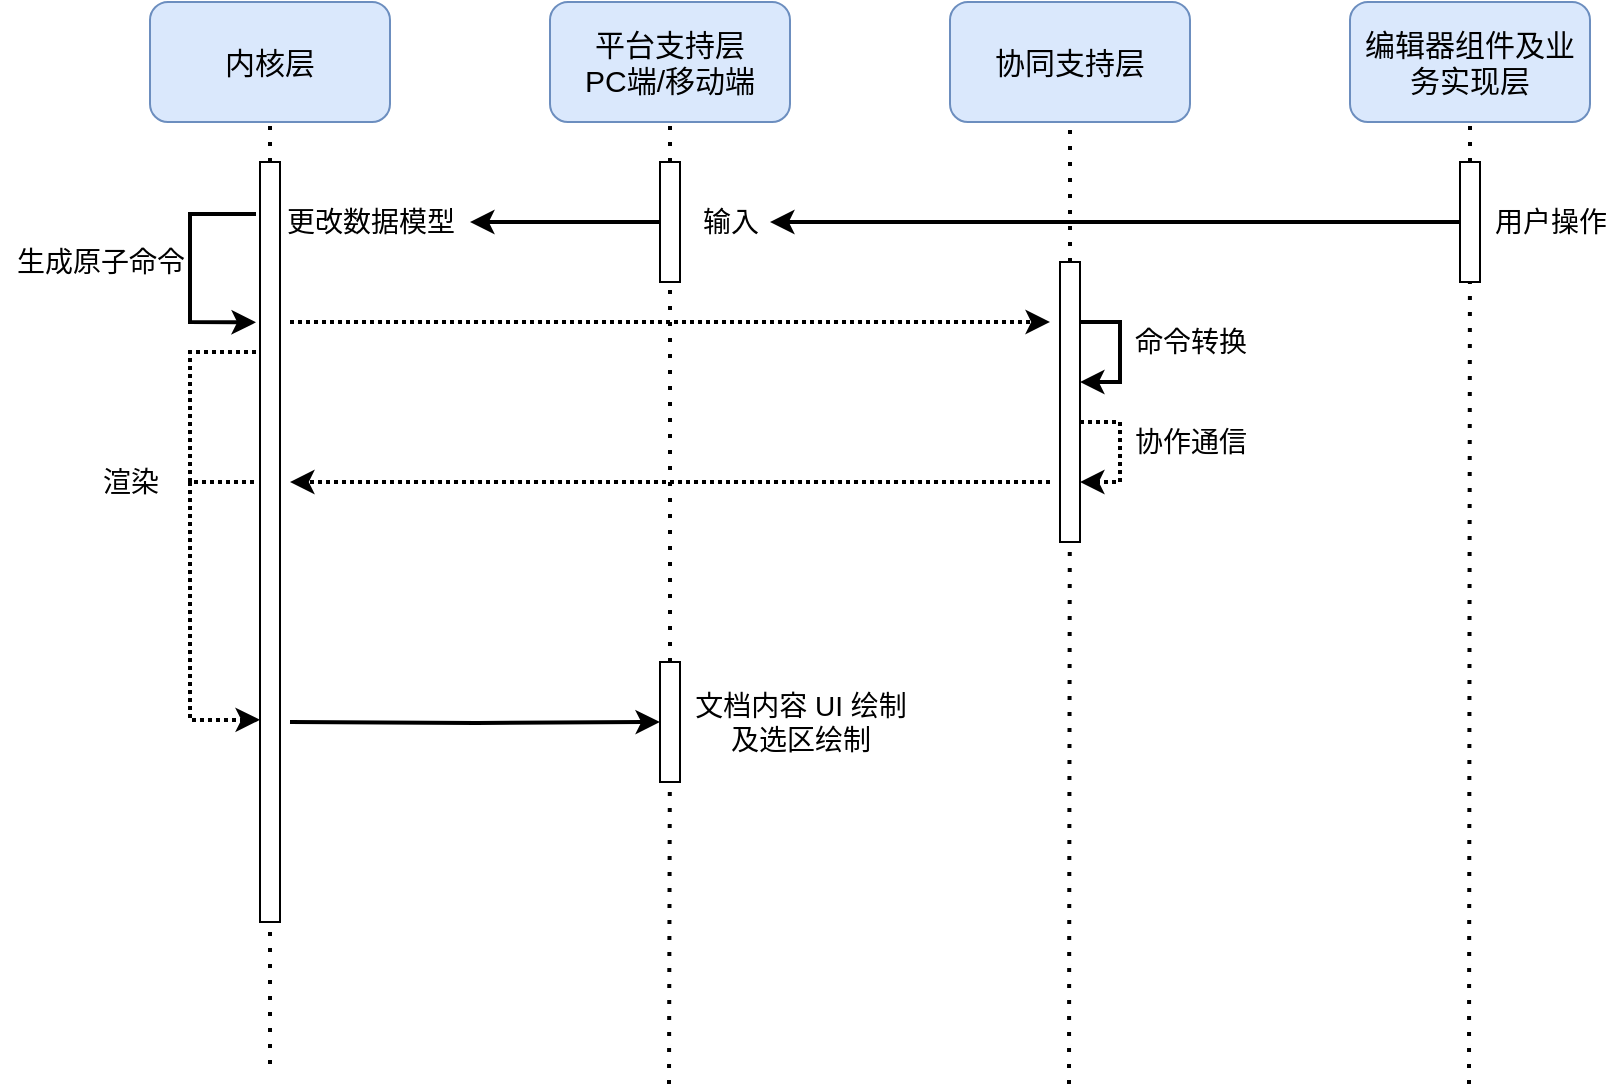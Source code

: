 <mxfile version="16.6.6" type="device"><diagram id="C5RBs43oDa-KdzZeNtuy" name="Page-1"><mxGraphModel dx="967" dy="601" grid="1" gridSize="10" guides="1" tooltips="1" connect="1" arrows="1" fold="1" page="1" pageScale="1" pageWidth="827" pageHeight="1169" math="0" shadow="0"><root><mxCell id="WIyWlLk6GJQsqaUBKTNV-0"/><mxCell id="WIyWlLk6GJQsqaUBKTNV-1" parent="WIyWlLk6GJQsqaUBKTNV-0"/><mxCell id="s7al8iuPi104pAh0qMto-0" value="内核层" style="rounded=1;whiteSpace=wrap;html=1;fontSize=15;fillColor=#dae8fc;strokeColor=#6c8ebf;" vertex="1" parent="WIyWlLk6GJQsqaUBKTNV-1"><mxGeometry x="80" y="40" width="120" height="60" as="geometry"/></mxCell><mxCell id="s7al8iuPi104pAh0qMto-1" value="平台支持层&lt;br style=&quot;font-size: 15px;&quot;&gt;PC端/移动端" style="rounded=1;whiteSpace=wrap;html=1;fontSize=15;fillColor=#dae8fc;strokeColor=#6c8ebf;" vertex="1" parent="WIyWlLk6GJQsqaUBKTNV-1"><mxGeometry x="280" y="40" width="120" height="60" as="geometry"/></mxCell><mxCell id="s7al8iuPi104pAh0qMto-2" value="协同支持层" style="rounded=1;whiteSpace=wrap;html=1;fontSize=15;fillColor=#dae8fc;strokeColor=#6c8ebf;" vertex="1" parent="WIyWlLk6GJQsqaUBKTNV-1"><mxGeometry x="480" y="40" width="120" height="60" as="geometry"/></mxCell><mxCell id="s7al8iuPi104pAh0qMto-3" value="" style="endArrow=none;dashed=1;html=1;dashPattern=1 3;strokeWidth=2;rounded=0;entryX=0.5;entryY=1;entryDx=0;entryDy=0;startArrow=none;" edge="1" parent="WIyWlLk6GJQsqaUBKTNV-1" source="s7al8iuPi104pAh0qMto-20" target="s7al8iuPi104pAh0qMto-0"><mxGeometry width="50" height="50" relative="1" as="geometry"><mxPoint x="140" y="571" as="sourcePoint"/><mxPoint x="440" y="190" as="targetPoint"/></mxGeometry></mxCell><mxCell id="s7al8iuPi104pAh0qMto-5" value="" style="endArrow=none;dashed=1;html=1;dashPattern=1 3;strokeWidth=2;rounded=0;startArrow=none;" edge="1" parent="WIyWlLk6GJQsqaUBKTNV-1" source="s7al8iuPi104pAh0qMto-30"><mxGeometry width="50" height="50" relative="1" as="geometry"><mxPoint x="539.5" y="581" as="sourcePoint"/><mxPoint x="540" y="100" as="targetPoint"/></mxGeometry></mxCell><mxCell id="s7al8iuPi104pAh0qMto-6" value="编辑器组件及业务实现层" style="rounded=1;whiteSpace=wrap;html=1;fontSize=15;fillColor=#dae8fc;strokeColor=#6c8ebf;" vertex="1" parent="WIyWlLk6GJQsqaUBKTNV-1"><mxGeometry x="680" y="40" width="120" height="60" as="geometry"/></mxCell><mxCell id="s7al8iuPi104pAh0qMto-7" value="" style="endArrow=none;dashed=1;html=1;dashPattern=1 3;strokeWidth=2;rounded=0;startArrow=none;" edge="1" parent="WIyWlLk6GJQsqaUBKTNV-1" source="s7al8iuPi104pAh0qMto-14"><mxGeometry width="50" height="50" relative="1" as="geometry"><mxPoint x="739.5" y="581" as="sourcePoint"/><mxPoint x="740" y="100" as="targetPoint"/></mxGeometry></mxCell><mxCell id="s7al8iuPi104pAh0qMto-10" value="用户操作" style="text;html=1;align=center;verticalAlign=middle;resizable=0;points=[];autosize=1;strokeColor=none;fillColor=none;fontSize=14;" vertex="1" parent="WIyWlLk6GJQsqaUBKTNV-1"><mxGeometry x="745" y="140" width="70" height="20" as="geometry"/></mxCell><mxCell id="s7al8iuPi104pAh0qMto-13" value="" style="endArrow=none;dashed=1;html=1;dashPattern=1 3;strokeWidth=2;rounded=0;startArrow=none;" edge="1" parent="WIyWlLk6GJQsqaUBKTNV-1" source="s7al8iuPi104pAh0qMto-17"><mxGeometry width="50" height="50" relative="1" as="geometry"><mxPoint x="339.5" y="581" as="sourcePoint"/><mxPoint x="340" y="100" as="targetPoint"/></mxGeometry></mxCell><mxCell id="s7al8iuPi104pAh0qMto-16" style="edgeStyle=orthogonalEdgeStyle;rounded=0;orthogonalLoop=1;jettySize=auto;html=1;strokeWidth=2;fontSize=14;" edge="1" parent="WIyWlLk6GJQsqaUBKTNV-1" source="s7al8iuPi104pAh0qMto-14" target="s7al8iuPi104pAh0qMto-19"><mxGeometry relative="1" as="geometry"><mxPoint x="460" y="150" as="targetPoint"/></mxGeometry></mxCell><mxCell id="s7al8iuPi104pAh0qMto-14" value="" style="rounded=0;whiteSpace=wrap;html=1;fontSize=14;" vertex="1" parent="WIyWlLk6GJQsqaUBKTNV-1"><mxGeometry x="735" y="120" width="10" height="60" as="geometry"/></mxCell><mxCell id="s7al8iuPi104pAh0qMto-15" value="" style="endArrow=none;dashed=1;html=1;dashPattern=1 3;strokeWidth=2;rounded=0;" edge="1" parent="WIyWlLk6GJQsqaUBKTNV-1" target="s7al8iuPi104pAh0qMto-14"><mxGeometry width="50" height="50" relative="1" as="geometry"><mxPoint x="739.5" y="581" as="sourcePoint"/><mxPoint x="740" y="100" as="targetPoint"/></mxGeometry></mxCell><mxCell id="s7al8iuPi104pAh0qMto-24" value="" style="edgeStyle=orthogonalEdgeStyle;rounded=0;orthogonalLoop=1;jettySize=auto;html=1;strokeWidth=2;fontSize=14;" edge="1" parent="WIyWlLk6GJQsqaUBKTNV-1" source="s7al8iuPi104pAh0qMto-17" target="s7al8iuPi104pAh0qMto-22"><mxGeometry relative="1" as="geometry"/></mxCell><mxCell id="s7al8iuPi104pAh0qMto-17" value="" style="rounded=0;whiteSpace=wrap;html=1;fontSize=14;" vertex="1" parent="WIyWlLk6GJQsqaUBKTNV-1"><mxGeometry x="335" y="120" width="10" height="60" as="geometry"/></mxCell><mxCell id="s7al8iuPi104pAh0qMto-18" value="" style="endArrow=none;dashed=1;html=1;dashPattern=1 3;strokeWidth=2;rounded=0;startArrow=none;fontSize=14;" edge="1" parent="WIyWlLk6GJQsqaUBKTNV-1" source="s7al8iuPi104pAh0qMto-27" target="s7al8iuPi104pAh0qMto-17"><mxGeometry width="50" height="50" relative="1" as="geometry"><mxPoint x="339.5" y="581" as="sourcePoint"/><mxPoint x="340" y="100" as="targetPoint"/></mxGeometry></mxCell><mxCell id="s7al8iuPi104pAh0qMto-19" value="输入" style="text;html=1;align=center;verticalAlign=middle;resizable=0;points=[];autosize=1;strokeColor=none;fillColor=none;fontSize=14;" vertex="1" parent="WIyWlLk6GJQsqaUBKTNV-1"><mxGeometry x="350" y="140" width="40" height="20" as="geometry"/></mxCell><mxCell id="s7al8iuPi104pAh0qMto-43" style="edgeStyle=orthogonalEdgeStyle;rounded=0;orthogonalLoop=1;jettySize=auto;html=1;entryX=0;entryY=0.5;entryDx=0;entryDy=0;strokeWidth=2;fontSize=14;" edge="1" parent="WIyWlLk6GJQsqaUBKTNV-1" target="s7al8iuPi104pAh0qMto-27"><mxGeometry relative="1" as="geometry"><mxPoint x="150" y="400" as="sourcePoint"/></mxGeometry></mxCell><mxCell id="s7al8iuPi104pAh0qMto-20" value="" style="rounded=0;whiteSpace=wrap;html=1;fontSize=14;" vertex="1" parent="WIyWlLk6GJQsqaUBKTNV-1"><mxGeometry x="135" y="120" width="10" height="380" as="geometry"/></mxCell><mxCell id="s7al8iuPi104pAh0qMto-21" value="" style="endArrow=none;dashed=1;html=1;dashPattern=1 3;strokeWidth=2;rounded=0;entryX=0.5;entryY=1;entryDx=0;entryDy=0;" edge="1" parent="WIyWlLk6GJQsqaUBKTNV-1" target="s7al8iuPi104pAh0qMto-20"><mxGeometry width="50" height="50" relative="1" as="geometry"><mxPoint x="140" y="571" as="sourcePoint"/><mxPoint x="140" y="100" as="targetPoint"/></mxGeometry></mxCell><mxCell id="s7al8iuPi104pAh0qMto-22" value="更改数据模型" style="text;html=1;align=center;verticalAlign=middle;resizable=0;points=[];autosize=1;strokeColor=none;fillColor=none;fontSize=14;" vertex="1" parent="WIyWlLk6GJQsqaUBKTNV-1"><mxGeometry x="140" y="140" width="100" height="20" as="geometry"/></mxCell><mxCell id="s7al8iuPi104pAh0qMto-26" value="渲染" style="text;html=1;align=center;verticalAlign=middle;resizable=0;points=[];autosize=1;strokeColor=none;fillColor=none;fontSize=14;" vertex="1" parent="WIyWlLk6GJQsqaUBKTNV-1"><mxGeometry x="50" y="270" width="40" height="20" as="geometry"/></mxCell><mxCell id="s7al8iuPi104pAh0qMto-27" value="" style="rounded=0;whiteSpace=wrap;html=1;fontSize=14;" vertex="1" parent="WIyWlLk6GJQsqaUBKTNV-1"><mxGeometry x="335" y="370" width="10" height="60" as="geometry"/></mxCell><mxCell id="s7al8iuPi104pAh0qMto-28" value="" style="endArrow=none;dashed=1;html=1;dashPattern=1 3;strokeWidth=2;rounded=0;" edge="1" parent="WIyWlLk6GJQsqaUBKTNV-1" target="s7al8iuPi104pAh0qMto-27"><mxGeometry width="50" height="50" relative="1" as="geometry"><mxPoint x="339.5" y="581" as="sourcePoint"/><mxPoint x="339.965" y="180" as="targetPoint"/></mxGeometry></mxCell><mxCell id="s7al8iuPi104pAh0qMto-29" value="" style="endArrow=classic;html=1;rounded=0;dashed=1;strokeWidth=2;dashPattern=1 1;fontSize=14;" edge="1" parent="WIyWlLk6GJQsqaUBKTNV-1"><mxGeometry width="50" height="50" relative="1" as="geometry"><mxPoint x="150" y="200" as="sourcePoint"/><mxPoint x="530" y="200" as="targetPoint"/></mxGeometry></mxCell><mxCell id="s7al8iuPi104pAh0qMto-30" value="" style="rounded=0;whiteSpace=wrap;html=1;fontSize=14;" vertex="1" parent="WIyWlLk6GJQsqaUBKTNV-1"><mxGeometry x="535" y="170" width="10" height="140" as="geometry"/></mxCell><mxCell id="s7al8iuPi104pAh0qMto-31" value="" style="endArrow=none;dashed=1;html=1;dashPattern=1 3;strokeWidth=2;rounded=0;" edge="1" parent="WIyWlLk6GJQsqaUBKTNV-1" target="s7al8iuPi104pAh0qMto-30"><mxGeometry width="50" height="50" relative="1" as="geometry"><mxPoint x="539.5" y="581" as="sourcePoint"/><mxPoint x="540" y="100" as="targetPoint"/></mxGeometry></mxCell><mxCell id="s7al8iuPi104pAh0qMto-32" value="协作通信" style="text;html=1;align=center;verticalAlign=middle;resizable=0;points=[];autosize=1;strokeColor=none;fillColor=none;fontSize=14;" vertex="1" parent="WIyWlLk6GJQsqaUBKTNV-1"><mxGeometry x="565" y="250" width="70" height="20" as="geometry"/></mxCell><mxCell id="s7al8iuPi104pAh0qMto-35" value="文档内容 UI 绘制&lt;br&gt;及选区绘制" style="text;html=1;align=center;verticalAlign=middle;resizable=0;points=[];autosize=1;strokeColor=none;fillColor=none;fontSize=14;" vertex="1" parent="WIyWlLk6GJQsqaUBKTNV-1"><mxGeometry x="345" y="380" width="120" height="40" as="geometry"/></mxCell><mxCell id="s7al8iuPi104pAh0qMto-38" value="" style="endArrow=classic;html=1;rounded=0;entryX=-0.2;entryY=0.211;entryDx=0;entryDy=0;entryPerimeter=0;strokeWidth=2;fontSize=14;" edge="1" parent="WIyWlLk6GJQsqaUBKTNV-1" target="s7al8iuPi104pAh0qMto-20"><mxGeometry width="50" height="50" relative="1" as="geometry"><mxPoint x="133" y="146" as="sourcePoint"/><mxPoint x="100" y="190" as="targetPoint"/><Array as="points"><mxPoint x="100" y="146"/><mxPoint x="100" y="200"/></Array></mxGeometry></mxCell><mxCell id="s7al8iuPi104pAh0qMto-39" value="生成原子命令" style="text;html=1;align=center;verticalAlign=middle;resizable=0;points=[];autosize=1;strokeColor=none;fillColor=none;fontSize=14;" vertex="1" parent="WIyWlLk6GJQsqaUBKTNV-1"><mxGeometry x="5" y="160" width="100" height="20" as="geometry"/></mxCell><mxCell id="s7al8iuPi104pAh0qMto-40" value="" style="endArrow=classic;html=1;rounded=0;dashed=1;exitX=-0.3;exitY=0.421;exitDx=0;exitDy=0;entryX=0;entryY=0.734;entryDx=0;entryDy=0;strokeWidth=2;dashPattern=1 1;fontSize=14;exitPerimeter=0;entryPerimeter=0;" edge="1" parent="WIyWlLk6GJQsqaUBKTNV-1" source="s7al8iuPi104pAh0qMto-20" target="s7al8iuPi104pAh0qMto-20"><mxGeometry width="50" height="50" relative="1" as="geometry"><mxPoint x="390" y="350" as="sourcePoint"/><mxPoint x="100" y="320" as="targetPoint"/><Array as="points"><mxPoint x="100" y="280"/><mxPoint x="100" y="399"/></Array></mxGeometry></mxCell><mxCell id="s7al8iuPi104pAh0qMto-44" style="edgeStyle=orthogonalEdgeStyle;rounded=0;orthogonalLoop=1;jettySize=auto;html=1;strokeWidth=2;fontSize=14;" edge="1" parent="WIyWlLk6GJQsqaUBKTNV-1"><mxGeometry relative="1" as="geometry"><mxPoint x="545" y="200" as="sourcePoint"/><mxPoint x="545" y="230" as="targetPoint"/><Array as="points"><mxPoint x="565" y="200"/><mxPoint x="565" y="230"/><mxPoint x="545" y="230"/></Array></mxGeometry></mxCell><mxCell id="s7al8iuPi104pAh0qMto-45" value="命令转换" style="text;html=1;align=center;verticalAlign=middle;resizable=0;points=[];autosize=1;strokeColor=none;fillColor=none;fontSize=14;" vertex="1" parent="WIyWlLk6GJQsqaUBKTNV-1"><mxGeometry x="565" y="200" width="70" height="20" as="geometry"/></mxCell><mxCell id="s7al8iuPi104pAh0qMto-47" style="edgeStyle=orthogonalEdgeStyle;rounded=0;orthogonalLoop=1;jettySize=auto;html=1;dashed=1;strokeWidth=2;dashPattern=1 1;fontSize=14;" edge="1" parent="WIyWlLk6GJQsqaUBKTNV-1"><mxGeometry relative="1" as="geometry"><mxPoint x="545" y="250" as="sourcePoint"/><mxPoint x="545" y="280" as="targetPoint"/><Array as="points"><mxPoint x="565" y="250"/><mxPoint x="565" y="280"/><mxPoint x="545" y="280"/></Array></mxGeometry></mxCell><mxCell id="s7al8iuPi104pAh0qMto-48" value="" style="endArrow=classic;html=1;rounded=0;dashed=1;strokeWidth=2;dashPattern=1 1;fontSize=14;" edge="1" parent="WIyWlLk6GJQsqaUBKTNV-1"><mxGeometry width="50" height="50" relative="1" as="geometry"><mxPoint x="530" y="280" as="sourcePoint"/><mxPoint x="150" y="280" as="targetPoint"/></mxGeometry></mxCell><mxCell id="s7al8iuPi104pAh0qMto-51" value="" style="endArrow=none;dashed=1;html=1;rounded=0;dashPattern=1 1;fontSize=14;strokeWidth=2;entryX=0;entryY=0.25;entryDx=0;entryDy=0;" edge="1" parent="WIyWlLk6GJQsqaUBKTNV-1" target="s7al8iuPi104pAh0qMto-20"><mxGeometry width="50" height="50" relative="1" as="geometry"><mxPoint x="100" y="280" as="sourcePoint"/><mxPoint x="440" y="290" as="targetPoint"/><Array as="points"><mxPoint x="100" y="215"/></Array></mxGeometry></mxCell></root></mxGraphModel></diagram></mxfile>